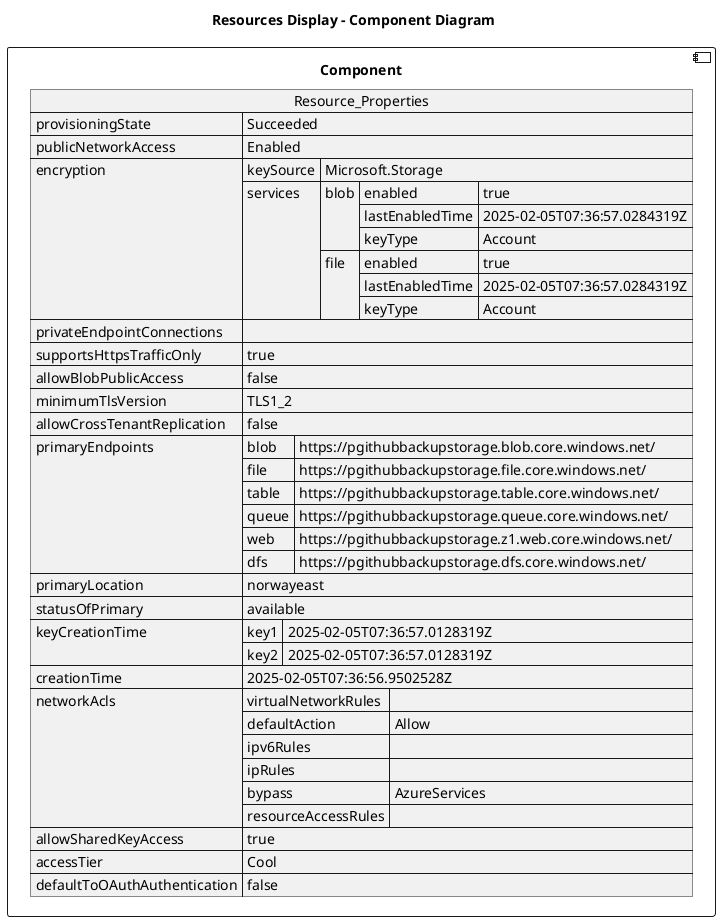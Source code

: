 @startuml

title Resources Display - Component Diagram

component Component {

json  Resource_Properties {
  "provisioningState": "Succeeded",
  "publicNetworkAccess": "Enabled",
  "encryption": {
    "keySource": "Microsoft.Storage",
    "services": {
      "blob": {
        "enabled": true,
        "lastEnabledTime": "2025-02-05T07:36:57.0284319Z",
        "keyType": "Account"
      },
      "file": {
        "enabled": true,
        "lastEnabledTime": "2025-02-05T07:36:57.0284319Z",
        "keyType": "Account"
      }
    }
  },
  "privateEndpointConnections": [],
  "supportsHttpsTrafficOnly": true,
  "allowBlobPublicAccess": false,
  "minimumTlsVersion": "TLS1_2",
  "allowCrossTenantReplication": false,
  "primaryEndpoints": {
    "blob": "https://pgithubbackupstorage.blob.core.windows.net/",
    "file": "https://pgithubbackupstorage.file.core.windows.net/",
    "table": "https://pgithubbackupstorage.table.core.windows.net/",
    "queue": "https://pgithubbackupstorage.queue.core.windows.net/",
    "web": "https://pgithubbackupstorage.z1.web.core.windows.net/",
    "dfs": "https://pgithubbackupstorage.dfs.core.windows.net/"
  },
  "primaryLocation": "norwayeast",
  "statusOfPrimary": "available",
  "keyCreationTime": {
    "key1": "2025-02-05T07:36:57.0128319Z",
    "key2": "2025-02-05T07:36:57.0128319Z"
  },
  "creationTime": "2025-02-05T07:36:56.9502528Z",
  "networkAcls": {
    "virtualNetworkRules": [],
    "defaultAction": "Allow",
    "ipv6Rules": [],
    "ipRules": [],
    "bypass": "AzureServices",
    "resourceAccessRules": []
  },
  "allowSharedKeyAccess": true,
  "accessTier": "Cool",
  "defaultToOAuthAuthentication": false
}
}
@enduml

